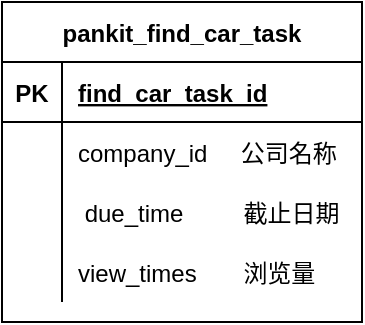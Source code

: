 <mxfile version="14.7.5" type="github">
  <diagram id="8k5BUobeZM2Fq3TYLOyZ" name="Page-1">
    <mxGraphModel dx="946" dy="516" grid="1" gridSize="10" guides="1" tooltips="1" connect="1" arrows="1" fold="1" page="1" pageScale="1" pageWidth="827" pageHeight="1169" math="0" shadow="0">
      <root>
        <mxCell id="0" />
        <mxCell id="1" parent="0" />
        <mxCell id="n1vq1RGN9CpY1nImC2C8-1" value="pankit_find_car_task" style="shape=table;startSize=30;container=1;collapsible=1;childLayout=tableLayout;fixedRows=1;rowLines=0;fontStyle=1;align=center;resizeLast=1;" vertex="1" parent="1">
          <mxGeometry x="80" y="40" width="180" height="160" as="geometry" />
        </mxCell>
        <mxCell id="n1vq1RGN9CpY1nImC2C8-2" value="" style="shape=partialRectangle;collapsible=0;dropTarget=0;pointerEvents=0;fillColor=none;top=0;left=0;bottom=1;right=0;points=[[0,0.5],[1,0.5]];portConstraint=eastwest;" vertex="1" parent="n1vq1RGN9CpY1nImC2C8-1">
          <mxGeometry y="30" width="180" height="30" as="geometry" />
        </mxCell>
        <mxCell id="n1vq1RGN9CpY1nImC2C8-3" value="PK" style="shape=partialRectangle;connectable=0;fillColor=none;top=0;left=0;bottom=0;right=0;fontStyle=1;overflow=hidden;" vertex="1" parent="n1vq1RGN9CpY1nImC2C8-2">
          <mxGeometry width="30" height="30" as="geometry" />
        </mxCell>
        <mxCell id="n1vq1RGN9CpY1nImC2C8-4" value="find_car_task_id" style="shape=partialRectangle;connectable=0;fillColor=none;top=0;left=0;bottom=0;right=0;align=left;spacingLeft=6;fontStyle=5;overflow=hidden;" vertex="1" parent="n1vq1RGN9CpY1nImC2C8-2">
          <mxGeometry x="30" width="150" height="30" as="geometry" />
        </mxCell>
        <mxCell id="n1vq1RGN9CpY1nImC2C8-5" value="" style="shape=partialRectangle;collapsible=0;dropTarget=0;pointerEvents=0;fillColor=none;top=0;left=0;bottom=0;right=0;points=[[0,0.5],[1,0.5]];portConstraint=eastwest;" vertex="1" parent="n1vq1RGN9CpY1nImC2C8-1">
          <mxGeometry y="60" width="180" height="30" as="geometry" />
        </mxCell>
        <mxCell id="n1vq1RGN9CpY1nImC2C8-6" value="" style="shape=partialRectangle;connectable=0;fillColor=none;top=0;left=0;bottom=0;right=0;editable=1;overflow=hidden;" vertex="1" parent="n1vq1RGN9CpY1nImC2C8-5">
          <mxGeometry width="30" height="30" as="geometry" />
        </mxCell>
        <mxCell id="n1vq1RGN9CpY1nImC2C8-7" value="company_id     公司名称" style="shape=partialRectangle;connectable=0;fillColor=none;top=0;left=0;bottom=0;right=0;align=left;spacingLeft=6;overflow=hidden;" vertex="1" parent="n1vq1RGN9CpY1nImC2C8-5">
          <mxGeometry x="30" width="150" height="30" as="geometry" />
        </mxCell>
        <mxCell id="n1vq1RGN9CpY1nImC2C8-8" value="" style="shape=partialRectangle;collapsible=0;dropTarget=0;pointerEvents=0;fillColor=none;top=0;left=0;bottom=0;right=0;points=[[0,0.5],[1,0.5]];portConstraint=eastwest;" vertex="1" parent="n1vq1RGN9CpY1nImC2C8-1">
          <mxGeometry y="90" width="180" height="30" as="geometry" />
        </mxCell>
        <mxCell id="n1vq1RGN9CpY1nImC2C8-9" value="" style="shape=partialRectangle;connectable=0;fillColor=none;top=0;left=0;bottom=0;right=0;editable=1;overflow=hidden;" vertex="1" parent="n1vq1RGN9CpY1nImC2C8-8">
          <mxGeometry width="30" height="30" as="geometry" />
        </mxCell>
        <mxCell id="n1vq1RGN9CpY1nImC2C8-10" value=" due_time         截止日期" style="shape=partialRectangle;connectable=0;fillColor=none;top=0;left=0;bottom=0;right=0;align=left;spacingLeft=6;overflow=hidden;" vertex="1" parent="n1vq1RGN9CpY1nImC2C8-8">
          <mxGeometry x="30" width="150" height="30" as="geometry" />
        </mxCell>
        <mxCell id="n1vq1RGN9CpY1nImC2C8-11" value="" style="shape=partialRectangle;collapsible=0;dropTarget=0;pointerEvents=0;fillColor=none;top=0;left=0;bottom=0;right=0;points=[[0,0.5],[1,0.5]];portConstraint=eastwest;" vertex="1" parent="n1vq1RGN9CpY1nImC2C8-1">
          <mxGeometry y="120" width="180" height="30" as="geometry" />
        </mxCell>
        <mxCell id="n1vq1RGN9CpY1nImC2C8-12" value="" style="shape=partialRectangle;connectable=0;fillColor=none;top=0;left=0;bottom=0;right=0;editable=1;overflow=hidden;" vertex="1" parent="n1vq1RGN9CpY1nImC2C8-11">
          <mxGeometry width="30" height="30" as="geometry" />
        </mxCell>
        <mxCell id="n1vq1RGN9CpY1nImC2C8-13" value="view_times       浏览量" style="shape=partialRectangle;connectable=0;fillColor=none;top=0;left=0;bottom=0;right=0;align=left;spacingLeft=6;overflow=hidden;" vertex="1" parent="n1vq1RGN9CpY1nImC2C8-11">
          <mxGeometry x="30" width="150" height="30" as="geometry" />
        </mxCell>
      </root>
    </mxGraphModel>
  </diagram>
</mxfile>

